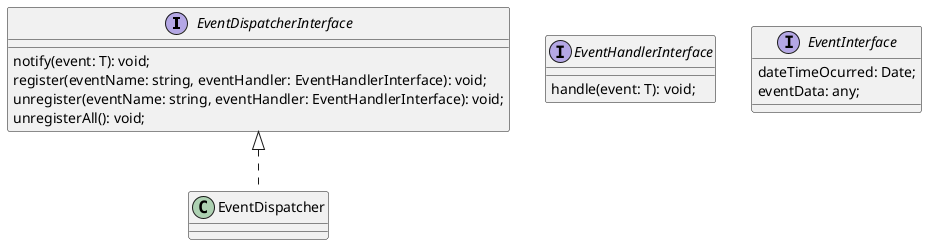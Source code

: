 @startuml classdiagram
allow_mixing
interface EventDispatcherInterface{
    notify(event: T): void;
    register(eventName: string, eventHandler: EventHandlerInterface): void;
    unregister(eventName: string, eventHandler: EventHandlerInterface): void;
    unregisterAll(): void;
}

class EventDispatcher implements EventDispatcherInterface{

}

interface EventHandlerInterface{
    handle(event: T): void;
}

interface EventInterface{
    dateTimeOcurred: Date;
    eventData: any;
}


@enduml